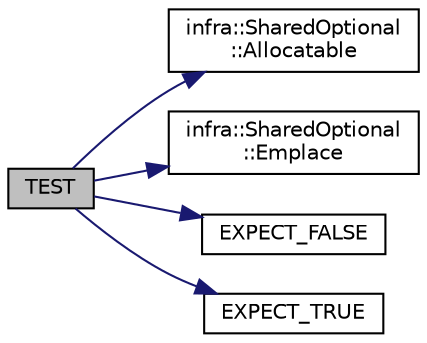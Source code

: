 digraph "TEST"
{
 // INTERACTIVE_SVG=YES
  edge [fontname="Helvetica",fontsize="10",labelfontname="Helvetica",labelfontsize="10"];
  node [fontname="Helvetica",fontsize="10",shape=record];
  rankdir="LR";
  Node6 [label="TEST",height=0.2,width=0.4,color="black", fillcolor="grey75", style="filled", fontcolor="black"];
  Node6 -> Node7 [color="midnightblue",fontsize="10",style="solid",fontname="Helvetica"];
  Node7 [label="infra::SharedOptional\l::Allocatable",height=0.2,width=0.4,color="black", fillcolor="white", style="filled",URL="$d1/d7f/classinfra_1_1_shared_optional.html#a3a4f27ba485b8ad52962d52a7f7e62c2"];
  Node6 -> Node8 [color="midnightblue",fontsize="10",style="solid",fontname="Helvetica"];
  Node8 [label="infra::SharedOptional\l::Emplace",height=0.2,width=0.4,color="black", fillcolor="white", style="filled",URL="$d1/d7f/classinfra_1_1_shared_optional.html#a7bd5c6d18995168aea4b6e735ab3f440"];
  Node6 -> Node9 [color="midnightblue",fontsize="10",style="solid",fontname="Helvetica"];
  Node9 [label="EXPECT_FALSE",height=0.2,width=0.4,color="black", fillcolor="white", style="filled",URL="$d6/def/_test_json_8cpp.html#ac7ef10ed7113236e5f3dfce13707224e"];
  Node6 -> Node10 [color="midnightblue",fontsize="10",style="solid",fontname="Helvetica"];
  Node10 [label="EXPECT_TRUE",height=0.2,width=0.4,color="black", fillcolor="white", style="filled",URL="$d6/def/_test_json_8cpp.html#a84dbe6e62bbec23a120a258315c7b6dc"];
}
